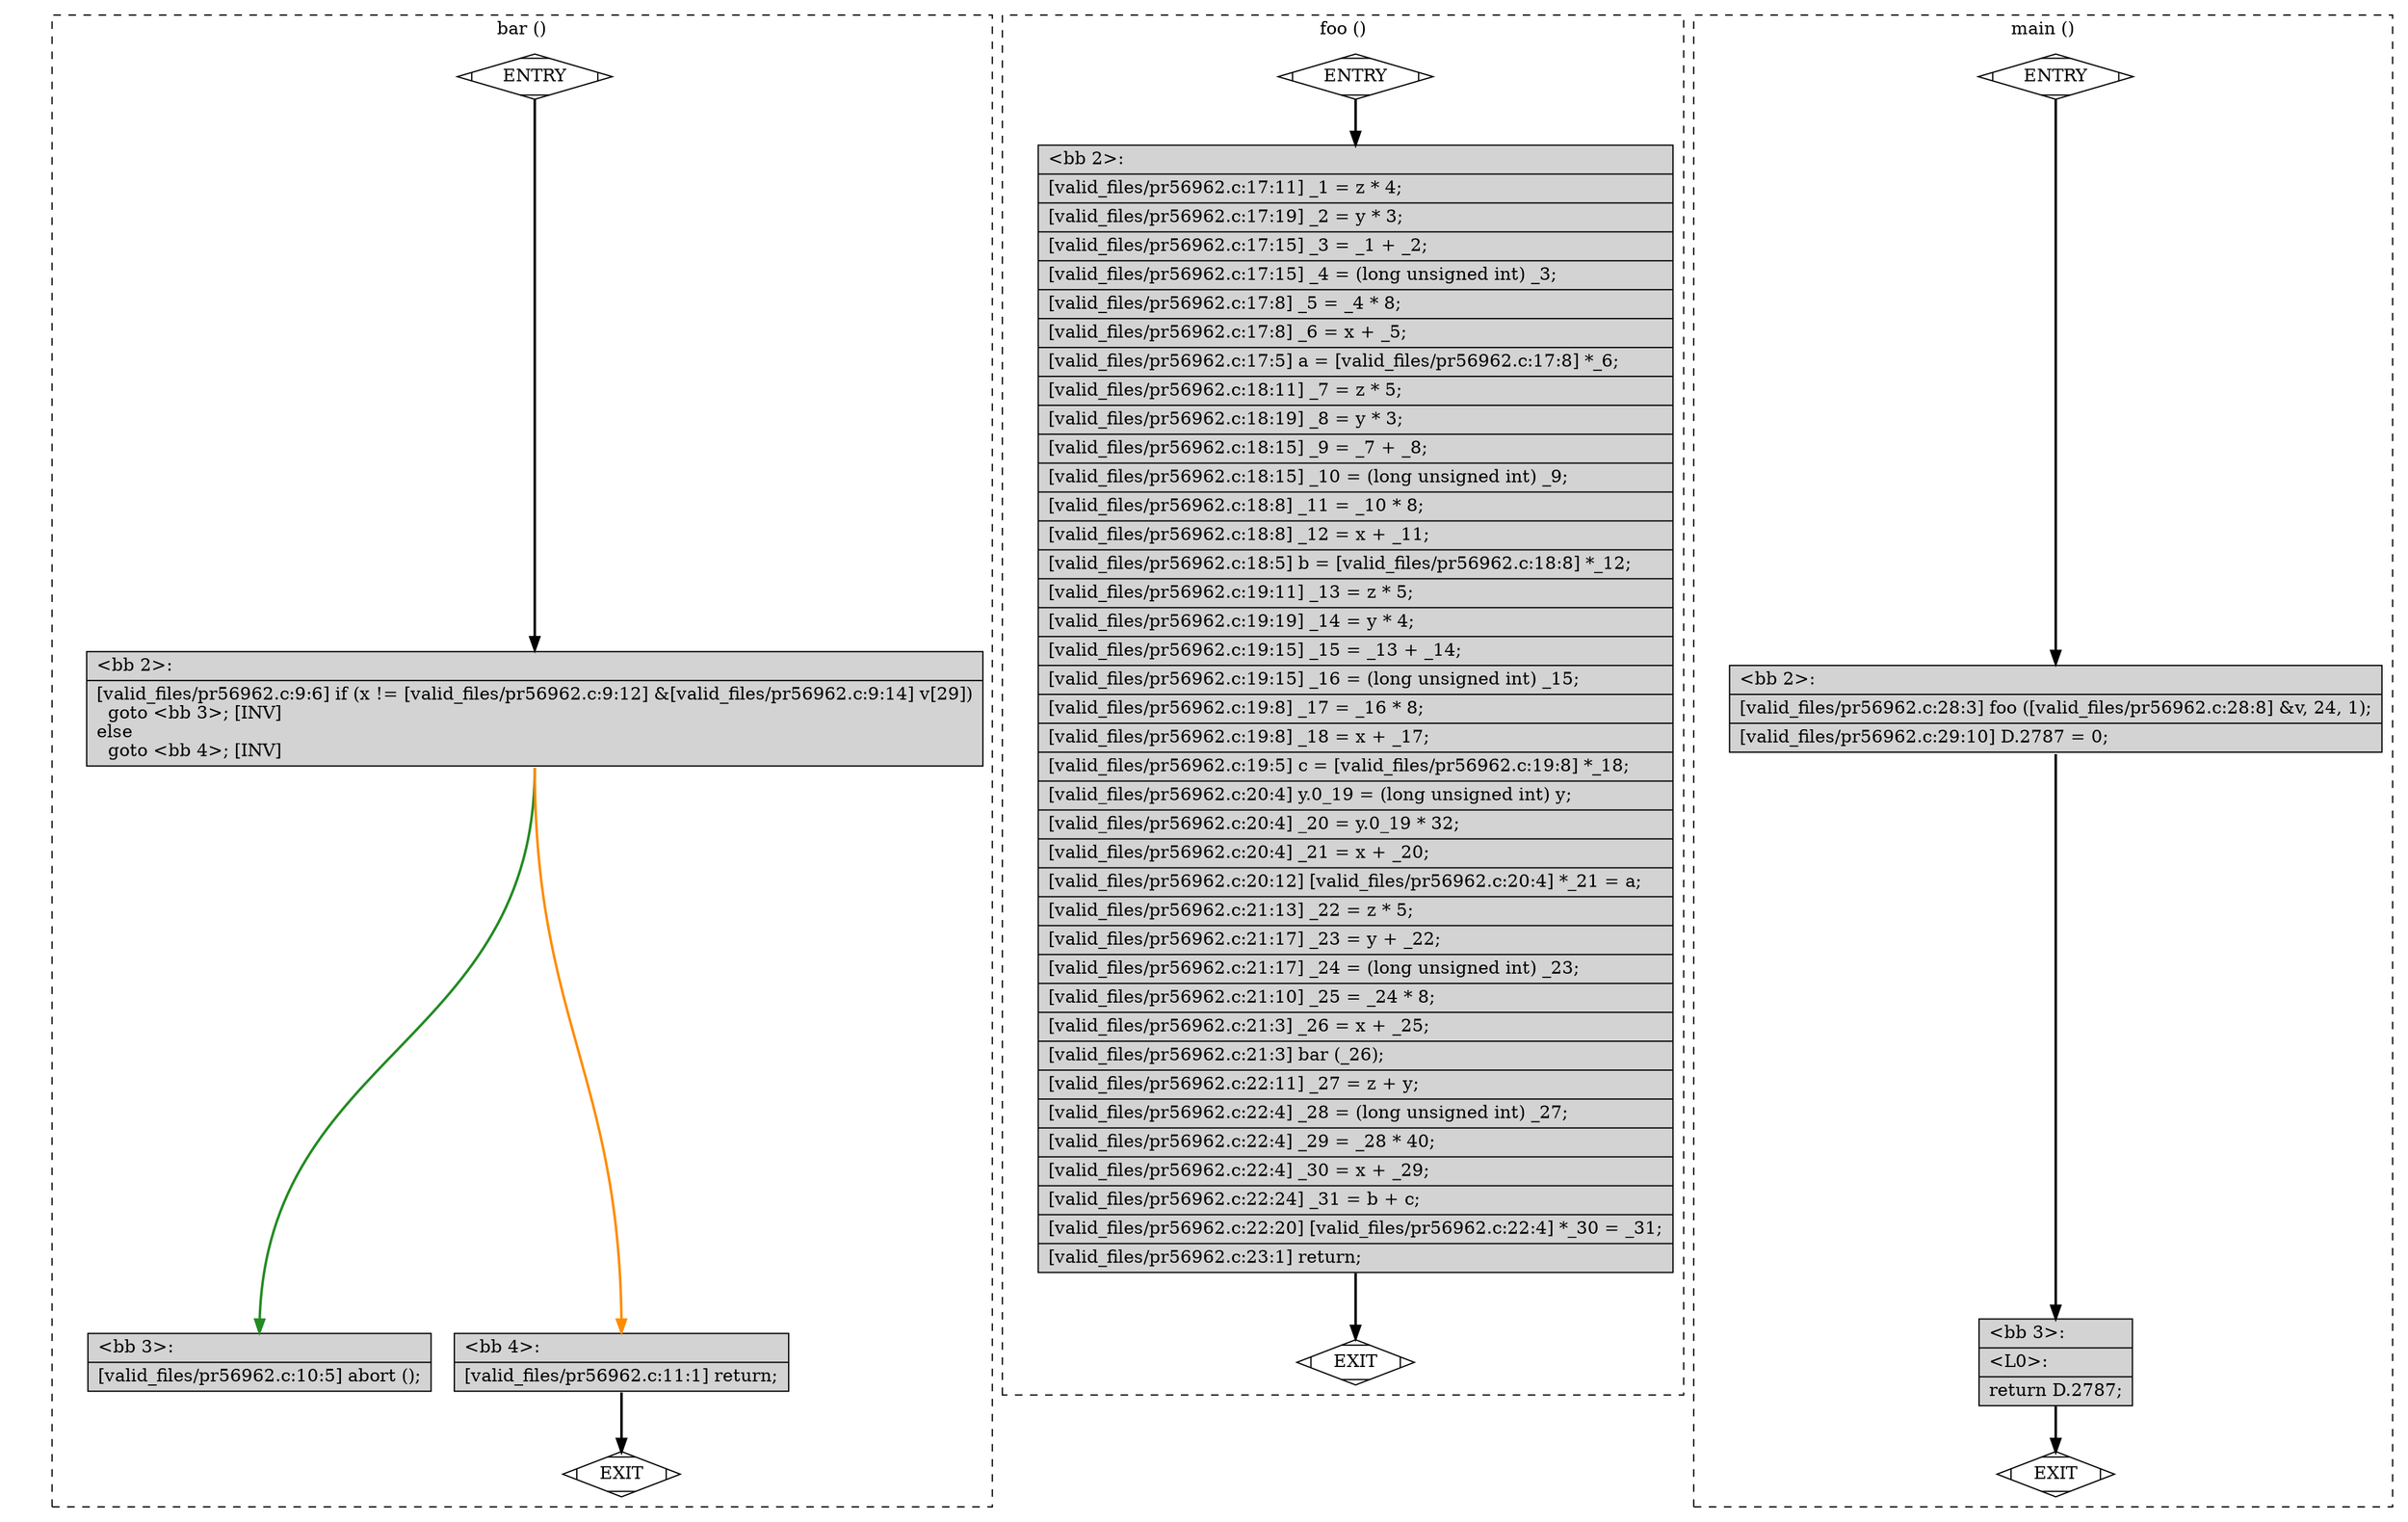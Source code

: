 digraph "a-pr56962.c.015t.cfg" {
overlap=false;
subgraph "cluster_bar" {
	style="dashed";
	color="black";
	label="bar ()";
	fn_0_basic_block_0 [shape=Mdiamond,style=filled,fillcolor=white,label="ENTRY"];

	fn_0_basic_block_1 [shape=Mdiamond,style=filled,fillcolor=white,label="EXIT"];

	fn_0_basic_block_2 [shape=record,style=filled,fillcolor=lightgrey,label="{\<bb\ 2\>:\l\
|[valid_files/pr56962.c:9:6]\ if\ (x\ !=\ [valid_files/pr56962.c:9:12]\ &[valid_files/pr56962.c:9:14]\ v[29])\l\
\ \ goto\ \<bb\ 3\>;\ [INV]\l\
else\l\
\ \ goto\ \<bb\ 4\>;\ [INV]\l\
}"];

	fn_0_basic_block_3 [shape=record,style=filled,fillcolor=lightgrey,label="{\<bb\ 3\>:\l\
|[valid_files/pr56962.c:10:5]\ abort\ ();\l\
}"];

	fn_0_basic_block_4 [shape=record,style=filled,fillcolor=lightgrey,label="{\<bb\ 4\>:\l\
|[valid_files/pr56962.c:11:1]\ return;\l\
}"];

	fn_0_basic_block_0:s -> fn_0_basic_block_2:n [style="solid,bold",color=black,weight=100,constraint=true];
	fn_0_basic_block_2:s -> fn_0_basic_block_3:n [style="solid,bold",color=forestgreen,weight=10,constraint=true];
	fn_0_basic_block_2:s -> fn_0_basic_block_4:n [style="solid,bold",color=darkorange,weight=10,constraint=true];
	fn_0_basic_block_4:s -> fn_0_basic_block_1:n [style="solid,bold",color=black,weight=10,constraint=true];
	fn_0_basic_block_0:s -> fn_0_basic_block_1:n [style="invis",constraint=true];
}
subgraph "cluster_foo" {
	style="dashed";
	color="black";
	label="foo ()";
	fn_1_basic_block_0 [shape=Mdiamond,style=filled,fillcolor=white,label="ENTRY"];

	fn_1_basic_block_1 [shape=Mdiamond,style=filled,fillcolor=white,label="EXIT"];

	fn_1_basic_block_2 [shape=record,style=filled,fillcolor=lightgrey,label="{\<bb\ 2\>:\l\
|[valid_files/pr56962.c:17:11]\ _1\ =\ z\ *\ 4;\l\
|[valid_files/pr56962.c:17:19]\ _2\ =\ y\ *\ 3;\l\
|[valid_files/pr56962.c:17:15]\ _3\ =\ _1\ +\ _2;\l\
|[valid_files/pr56962.c:17:15]\ _4\ =\ (long\ unsigned\ int)\ _3;\l\
|[valid_files/pr56962.c:17:8]\ _5\ =\ _4\ *\ 8;\l\
|[valid_files/pr56962.c:17:8]\ _6\ =\ x\ +\ _5;\l\
|[valid_files/pr56962.c:17:5]\ a\ =\ [valid_files/pr56962.c:17:8]\ *_6;\l\
|[valid_files/pr56962.c:18:11]\ _7\ =\ z\ *\ 5;\l\
|[valid_files/pr56962.c:18:19]\ _8\ =\ y\ *\ 3;\l\
|[valid_files/pr56962.c:18:15]\ _9\ =\ _7\ +\ _8;\l\
|[valid_files/pr56962.c:18:15]\ _10\ =\ (long\ unsigned\ int)\ _9;\l\
|[valid_files/pr56962.c:18:8]\ _11\ =\ _10\ *\ 8;\l\
|[valid_files/pr56962.c:18:8]\ _12\ =\ x\ +\ _11;\l\
|[valid_files/pr56962.c:18:5]\ b\ =\ [valid_files/pr56962.c:18:8]\ *_12;\l\
|[valid_files/pr56962.c:19:11]\ _13\ =\ z\ *\ 5;\l\
|[valid_files/pr56962.c:19:19]\ _14\ =\ y\ *\ 4;\l\
|[valid_files/pr56962.c:19:15]\ _15\ =\ _13\ +\ _14;\l\
|[valid_files/pr56962.c:19:15]\ _16\ =\ (long\ unsigned\ int)\ _15;\l\
|[valid_files/pr56962.c:19:8]\ _17\ =\ _16\ *\ 8;\l\
|[valid_files/pr56962.c:19:8]\ _18\ =\ x\ +\ _17;\l\
|[valid_files/pr56962.c:19:5]\ c\ =\ [valid_files/pr56962.c:19:8]\ *_18;\l\
|[valid_files/pr56962.c:20:4]\ y.0_19\ =\ (long\ unsigned\ int)\ y;\l\
|[valid_files/pr56962.c:20:4]\ _20\ =\ y.0_19\ *\ 32;\l\
|[valid_files/pr56962.c:20:4]\ _21\ =\ x\ +\ _20;\l\
|[valid_files/pr56962.c:20:12]\ [valid_files/pr56962.c:20:4]\ *_21\ =\ a;\l\
|[valid_files/pr56962.c:21:13]\ _22\ =\ z\ *\ 5;\l\
|[valid_files/pr56962.c:21:17]\ _23\ =\ y\ +\ _22;\l\
|[valid_files/pr56962.c:21:17]\ _24\ =\ (long\ unsigned\ int)\ _23;\l\
|[valid_files/pr56962.c:21:10]\ _25\ =\ _24\ *\ 8;\l\
|[valid_files/pr56962.c:21:3]\ _26\ =\ x\ +\ _25;\l\
|[valid_files/pr56962.c:21:3]\ bar\ (_26);\l\
|[valid_files/pr56962.c:22:11]\ _27\ =\ z\ +\ y;\l\
|[valid_files/pr56962.c:22:4]\ _28\ =\ (long\ unsigned\ int)\ _27;\l\
|[valid_files/pr56962.c:22:4]\ _29\ =\ _28\ *\ 40;\l\
|[valid_files/pr56962.c:22:4]\ _30\ =\ x\ +\ _29;\l\
|[valid_files/pr56962.c:22:24]\ _31\ =\ b\ +\ c;\l\
|[valid_files/pr56962.c:22:20]\ [valid_files/pr56962.c:22:4]\ *_30\ =\ _31;\l\
|[valid_files/pr56962.c:23:1]\ return;\l\
}"];

	fn_1_basic_block_0:s -> fn_1_basic_block_2:n [style="solid,bold",color=black,weight=100,constraint=true];
	fn_1_basic_block_2:s -> fn_1_basic_block_1:n [style="solid,bold",color=black,weight=10,constraint=true];
	fn_1_basic_block_0:s -> fn_1_basic_block_1:n [style="invis",constraint=true];
}
subgraph "cluster_main" {
	style="dashed";
	color="black";
	label="main ()";
	fn_2_basic_block_0 [shape=Mdiamond,style=filled,fillcolor=white,label="ENTRY"];

	fn_2_basic_block_1 [shape=Mdiamond,style=filled,fillcolor=white,label="EXIT"];

	fn_2_basic_block_2 [shape=record,style=filled,fillcolor=lightgrey,label="{\<bb\ 2\>:\l\
|[valid_files/pr56962.c:28:3]\ foo\ ([valid_files/pr56962.c:28:8]\ &v,\ 24,\ 1);\l\
|[valid_files/pr56962.c:29:10]\ D.2787\ =\ 0;\l\
}"];

	fn_2_basic_block_3 [shape=record,style=filled,fillcolor=lightgrey,label="{\<bb\ 3\>:\l\
|\<L0\>:\l\
|return\ D.2787;\l\
}"];

	fn_2_basic_block_0:s -> fn_2_basic_block_2:n [style="solid,bold",color=black,weight=100,constraint=true];
	fn_2_basic_block_2:s -> fn_2_basic_block_3:n [style="solid,bold",color=black,weight=100,constraint=true];
	fn_2_basic_block_3:s -> fn_2_basic_block_1:n [style="solid,bold",color=black,weight=10,constraint=true];
	fn_2_basic_block_0:s -> fn_2_basic_block_1:n [style="invis",constraint=true];
}
}

